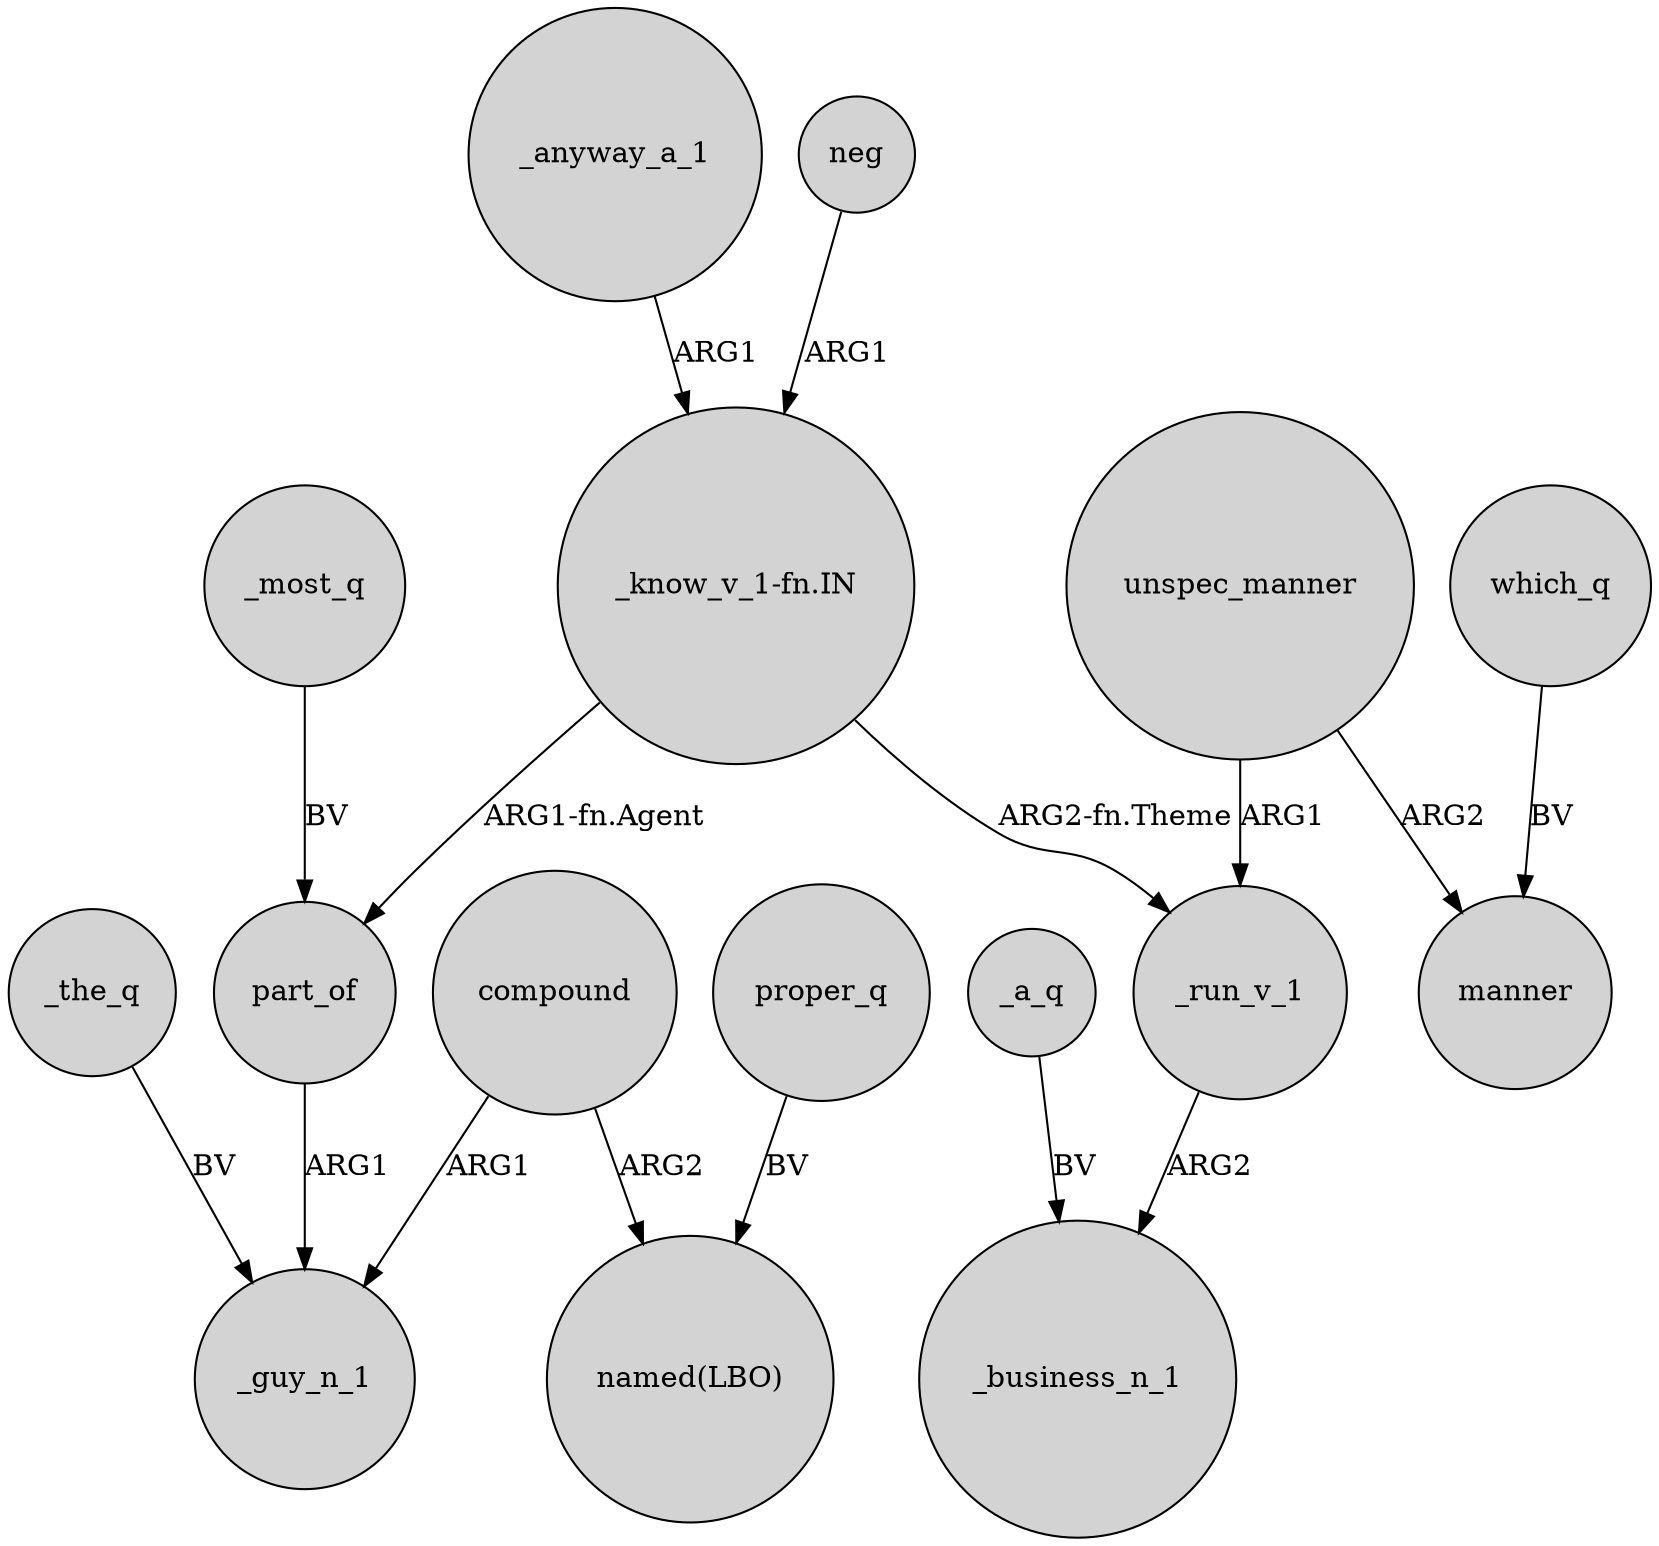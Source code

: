digraph {
	node [shape=circle style=filled]
	_anyway_a_1 -> "_know_v_1-fn.IN" [label=ARG1]
	_most_q -> part_of [label=BV]
	"_know_v_1-fn.IN" -> part_of [label="ARG1-fn.Agent"]
	part_of -> _guy_n_1 [label=ARG1]
	_a_q -> _business_n_1 [label=BV]
	compound -> _guy_n_1 [label=ARG1]
	neg -> "_know_v_1-fn.IN" [label=ARG1]
	unspec_manner -> _run_v_1 [label=ARG1]
	compound -> "named(LBO)" [label=ARG2]
	which_q -> manner [label=BV]
	"_know_v_1-fn.IN" -> _run_v_1 [label="ARG2-fn.Theme"]
	_the_q -> _guy_n_1 [label=BV]
	unspec_manner -> manner [label=ARG2]
	_run_v_1 -> _business_n_1 [label=ARG2]
	proper_q -> "named(LBO)" [label=BV]
}
